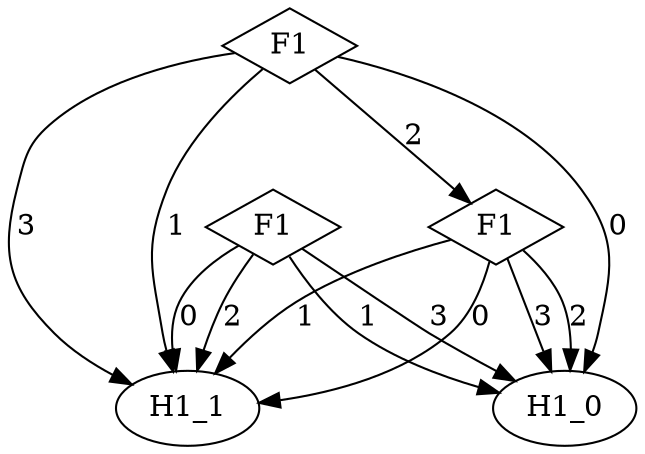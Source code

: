 digraph {
node [label=H1_0,style=""] H1_0
node [label=H1_1,style=""] H1_1
node [label=H1_0,style=""] H1_0
node [label=H1_1,style=""] H1_1
node [label=H1_0,style=""] H1_0
node [label=H1_0,style=""] H1_0
node [label=H1_1,style=""] H1_1
node [label=H1_1,style=""] H1_1
node [label=H1_1,style=""] H1_1
node [label=H1_1,style=""] H1_1
node [label=H1_0,style=""] H1_0
node [label=F1,shape="diamond",style=""] 2
node [label=F1,shape="diamond",style=""] 1
node [label=F1,shape="diamond",style=""] 0

2 -> H1_0 [label="3"]
2 -> H1_1 [label="2"]
2 -> H1_0 [label="1"]
2 -> H1_1 [label="0"]
1 -> H1_0 [label="3"]
1 -> H1_0 [label="2"]
1 -> H1_1 [label="1"]
1 -> H1_1 [label="0"]
0 -> H1_1 [label="3"]
0 -> 1 [label="2"]
0 -> H1_1 [label="1"]
0 -> H1_0 [label="0"]
}